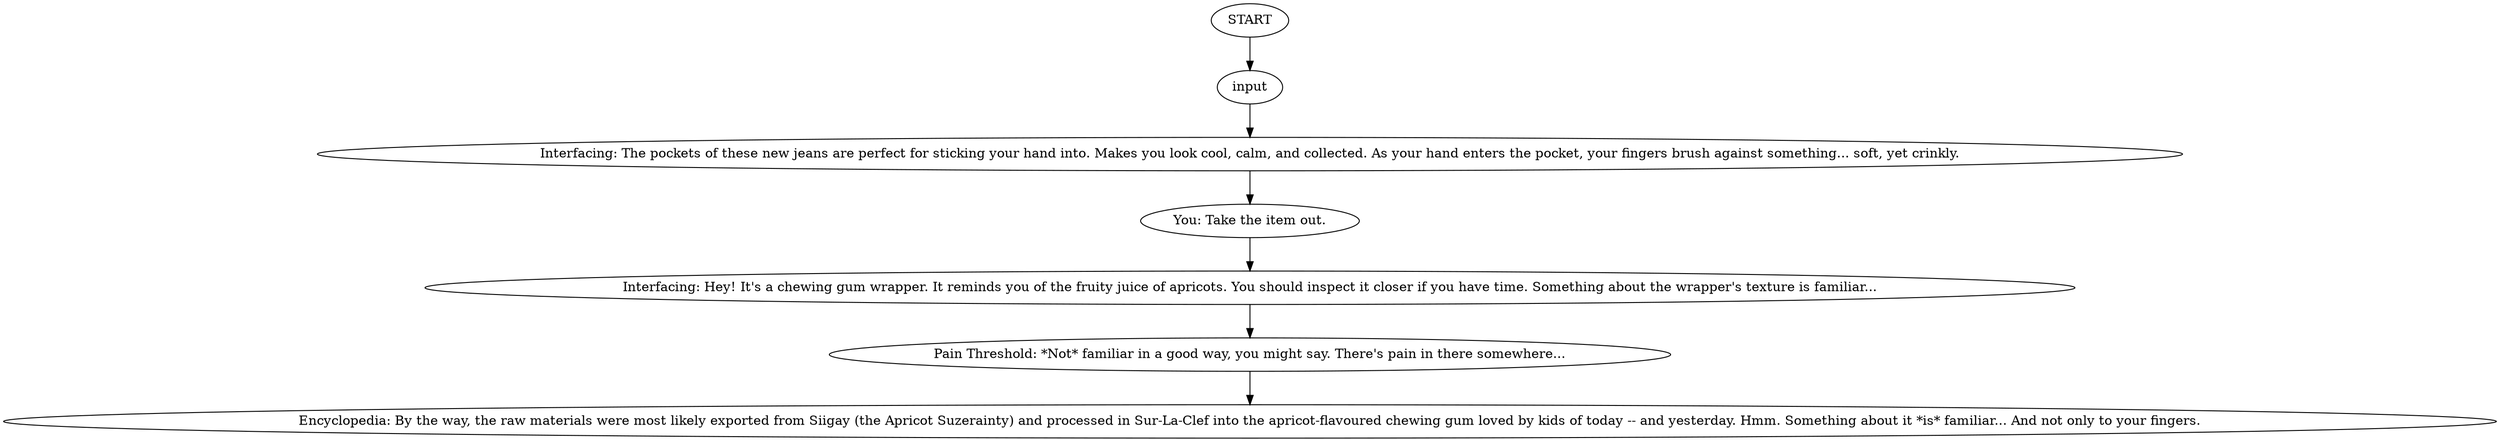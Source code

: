 # COAL ORB / labourer jeans equipped
# putting on the labourer pants make orb appear, similar to your own pants at beginning of game; in order to find gum wrapper in pocket
# ==================================================
digraph G {
	  0 [label="START"];
	  1 [label="input"];
	  2 [label="Interfacing: Hey! It's a chewing gum wrapper. It reminds you of the fruity juice of apricots. You should inspect it closer if you have time. Something about the wrapper's texture is familiar..."];
	  3 [label="You: Take the item out."];
	  4 [label="Pain Threshold: *Not* familiar in a good way, you might say. There's pain in there somewhere..."];
	  5 [label="Encyclopedia: By the way, the raw materials were most likely exported from Siigay (the Apricot Suzerainty) and processed in Sur-La-Clef into the apricot-flavoured chewing gum loved by kids of today -- and yesterday. Hmm. Something about it *is* familiar... And not only to your fingers."];
	  7 [label="Interfacing: The pockets of these new jeans are perfect for sticking your hand into. Makes you look cool, calm, and collected. As your hand enters the pocket, your fingers brush against something... soft, yet crinkly."];
	  0 -> 1
	  1 -> 7
	  2 -> 4
	  3 -> 2
	  4 -> 5
	  7 -> 3
}

